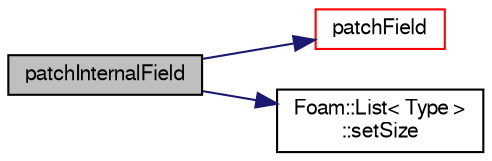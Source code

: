 digraph "patchInternalField"
{
  bgcolor="transparent";
  edge [fontname="FreeSans",fontsize="10",labelfontname="FreeSans",labelfontsize="10"];
  node [fontname="FreeSans",fontsize="10",shape=record];
  rankdir="LR";
  Node1550 [label="patchInternalField",height=0.2,width=0.4,color="black", fillcolor="grey75", style="filled", fontcolor="black"];
  Node1550 -> Node1551 [color="midnightblue",fontsize="10",style="solid",fontname="FreeSans"];
  Node1551 [label="patchField",height=0.2,width=0.4,color="red",URL="$a22870.html#a491c39cea9b45bfa27a073eb55ac6de4",tooltip="Return the corresponding patchField of the named field. "];
  Node1550 -> Node1553 [color="midnightblue",fontsize="10",style="solid",fontname="FreeSans"];
  Node1553 [label="Foam::List\< Type \>\l::setSize",height=0.2,width=0.4,color="black",URL="$a25694.html#aedb985ffeaf1bdbfeccc2a8730405703",tooltip="Reset size of List. "];
}
